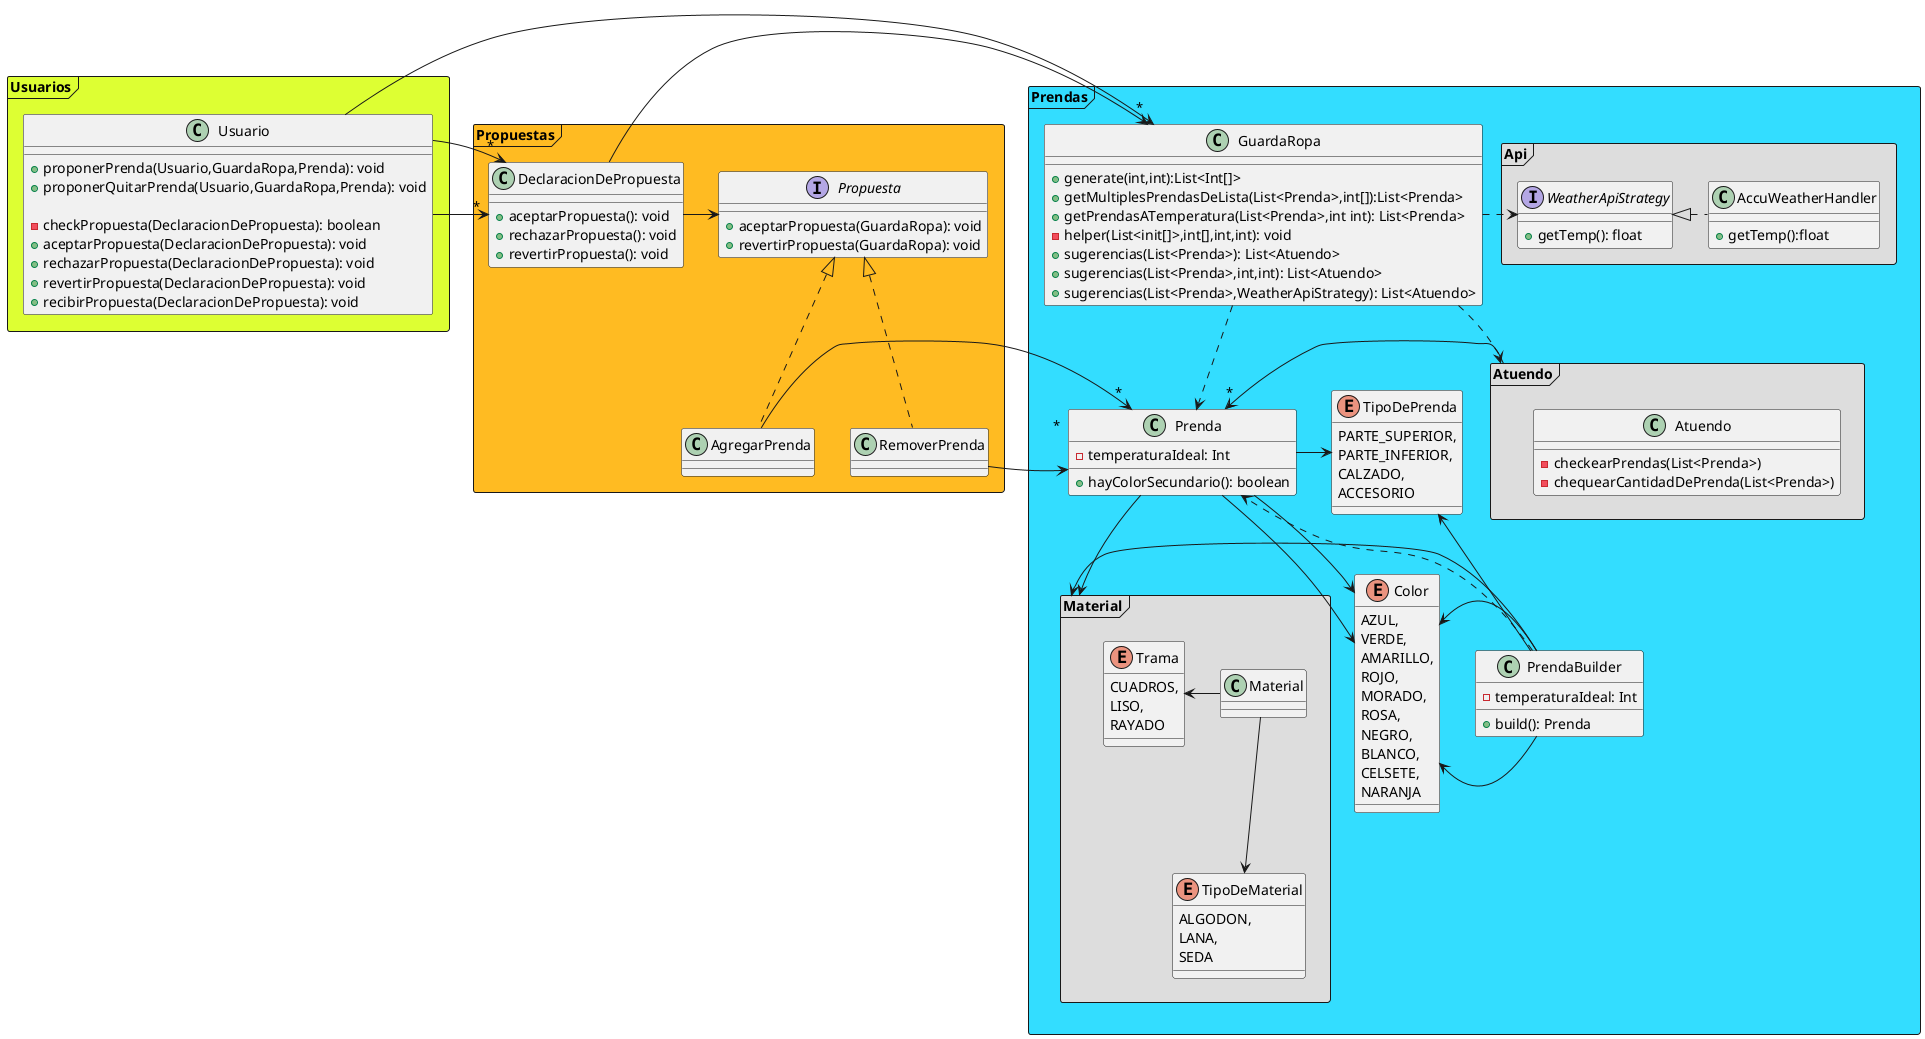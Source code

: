 
@startuml

package Usuarios <<Frame>> #DDFF33
{
	class Usuario
	{
		+proponerPrenda(Usuario,GuardaRopa,Prenda): void
        +proponerQuitarPrenda(Usuario,GuardaRopa,Prenda): void

        -checkPropuesta(DeclaracionDePropuesta): boolean
        
        +aceptarPropuesta(DeclaracionDePropuesta): void
        +rechazarPropuesta(DeclaracionDePropuesta): void
        +revertirPropuesta(DeclaracionDePropuesta): void
        +recibirPropuesta(DeclaracionDePropuesta): void
	}
}
package Propuestas <<Frame>> #FFBB22
{
    Propuesta-u[hidden]>Usuario
    Usuario-d[hidden]>Propuesta
    Usuario-d[hidden]>DeclaracionDePropuesta

    Usuario->"*"DeclaracionDePropuesta
    Usuario->"*"DeclaracionDePropuesta

    interface Propuesta
    {
        +aceptarPropuesta(GuardaRopa): void
        +revertirPropuesta(GuardaRopa): void
    }
    class AgregarPrenda implements Propuesta
    class RemoverPrenda implements Propuesta

    class DeclaracionDePropuesta
    {
        +aceptarPropuesta(): void
        +rechazarPropuesta(): void
        +revertirPropuesta(): void
    }
}
package Prendas <<Frame>> #33DDFF
{
    Usuario->"*"GuardaRopa
    AgregarPrenda->"*" Prenda
    RemoverPrenda->"*" Prenda
    DeclaracionDePropuesta -> GuardaRopa
    DeclaracionDePropuesta -> Propuesta


    package Atuendo <<Frame>> #DDDDDD
    {
        class Atuendo
        {
            -checkearPrendas(List<Prenda>)
            -chequearCantidadDePrenda(List<Prenda>)
        }
    }
        Atuendo->"*"Prenda
    package Api <<Frame>> #DDDDDD
    {
        AccuWeatherHandler ..l|>WeatherApiStrategy
        Interface WeatherApiStrategy
        {
            +getTemp(): float
        }
        class AccuWeatherHandler
        {
            +getTemp():float
        }
    }
    package Material <<Frame>> #DDDDDD
    {
        Material -u>Trama
        Material -d->TipoDeMaterial
        class Material{}
        Enum TipoDeMaterial
        {
            ALGODON,
            LANA,
            SEDA
        }
        Enum Trama
        {
            CUADROS,
            LISO,
            RAYADO
        }
    }
    class Prenda
    {
        - temperaturaIdeal: Int
        + hayColorSecundario(): boolean
    }
    Prenda-u>Color
    Prenda-u>Color
    Prenda->Material
    Prenda->TipoDePrenda
    class PrendaBuilder
    {
        - temperaturaIdeal: Int
        + build(): Prenda
    }
    PrendaBuilder -[dashed]->Prenda
    PrendaBuilder-r>Color
    PrendaBuilder-r>Color
    PrendaBuilder->Material
    PrendaBuilder-l>TipoDePrenda
    class GuardaRopa
    {
        +generate(int,int):List<Int[]>
        +getMultiplesPrendasDeLista(List<Prenda>,int[]):List<Prenda>
        +getPrendasATemperatura(List<Prenda>,int int): List<Prenda>
        -helper(List<init[]>,int[],int,int): void
        +sugerencias(List<Prenda>): List<Atuendo>
        +sugerencias(List<Prenda>,int,int): List<Atuendo>
        +sugerencias(List<Prenda>,WeatherApiStrategy): List<Atuendo>
    }
    GuardaRopa..>Prenda
    GuardaRopa..>Atuendo
    GuardaRopa.r>WeatherApiStrategy
    Enum Color
    {
        AZUL,
        VERDE,
        AMARILLO,
        ROJO,
        MORADO,
        ROSA,
        NEGRO,
        BLANCO,
        CELSETE,
        NARANJA
    }
    Enum TipoDePrenda
    {
        PARTE_SUPERIOR,
        PARTE_INFERIOR,
        CALZADO,
        ACCESORIO
    }

}


@endrtuml
